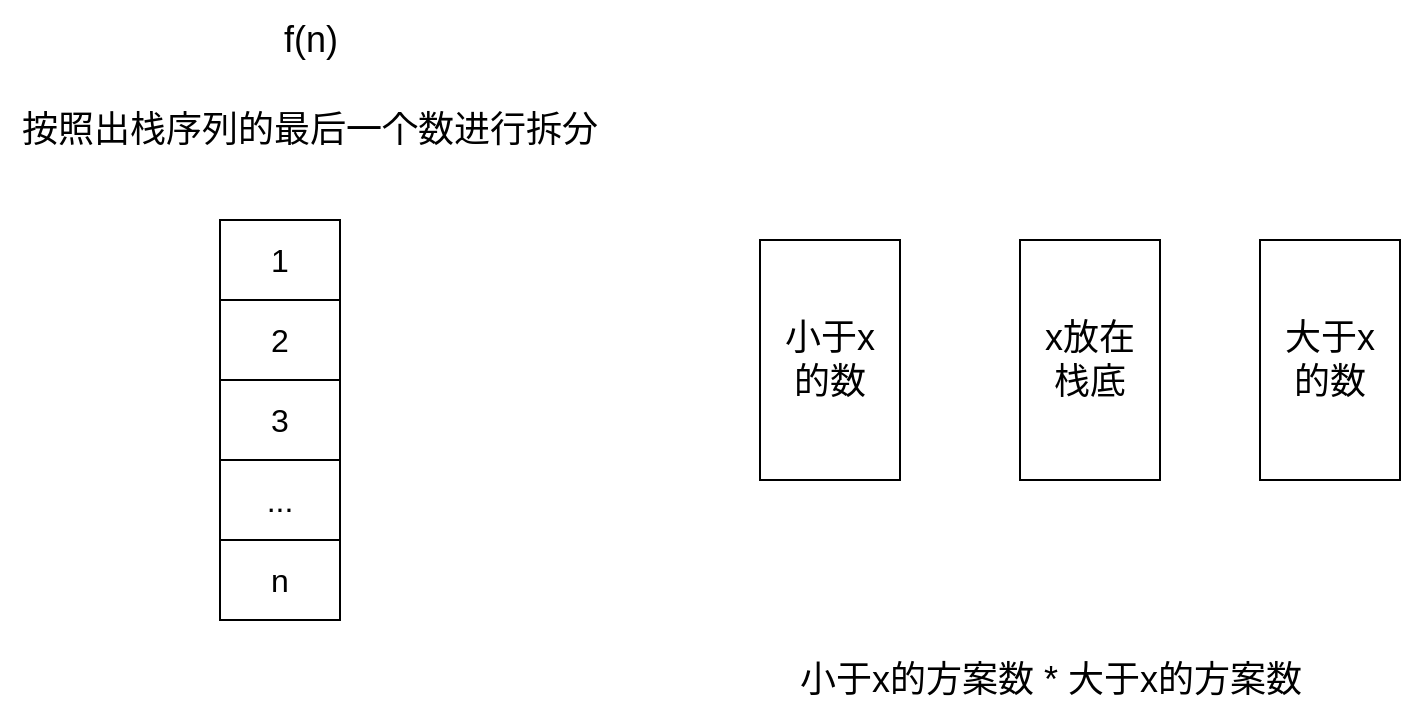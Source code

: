 <mxfile version="20.8.10" type="device" pages="4"><diagram name="第 1 页" id="khqaJ_Za9XOcJwznFlI6"><mxGraphModel dx="954" dy="619" grid="1" gridSize="10" guides="1" tooltips="1" connect="1" arrows="1" fold="1" page="1" pageScale="1" pageWidth="48000" pageHeight="36000" math="0" shadow="0"><root><mxCell id="0"/><mxCell id="1" parent="0"/><mxCell id="V5iufpAwm75o1-dColql-1" value="" style="shape=table;startSize=0;container=1;collapsible=0;childLayout=tableLayout;fontSize=16;" vertex="1" parent="1"><mxGeometry x="260" y="250" width="60" height="200" as="geometry"/></mxCell><mxCell id="V5iufpAwm75o1-dColql-16" style="shape=tableRow;horizontal=0;startSize=0;swimlaneHead=0;swimlaneBody=0;strokeColor=inherit;top=0;left=0;bottom=0;right=0;collapsible=0;dropTarget=0;fillColor=none;points=[[0,0.5],[1,0.5]];portConstraint=eastwest;fontSize=16;" vertex="1" parent="V5iufpAwm75o1-dColql-1"><mxGeometry width="60" height="40" as="geometry"/></mxCell><mxCell id="V5iufpAwm75o1-dColql-17" value="1" style="shape=partialRectangle;html=1;whiteSpace=wrap;connectable=0;strokeColor=inherit;overflow=hidden;fillColor=none;top=0;left=0;bottom=0;right=0;pointerEvents=1;fontSize=16;" vertex="1" parent="V5iufpAwm75o1-dColql-16"><mxGeometry width="60" height="40" as="geometry"><mxRectangle width="60" height="40" as="alternateBounds"/></mxGeometry></mxCell><mxCell id="V5iufpAwm75o1-dColql-14" style="shape=tableRow;horizontal=0;startSize=0;swimlaneHead=0;swimlaneBody=0;strokeColor=inherit;top=0;left=0;bottom=0;right=0;collapsible=0;dropTarget=0;fillColor=none;points=[[0,0.5],[1,0.5]];portConstraint=eastwest;fontSize=16;" vertex="1" parent="V5iufpAwm75o1-dColql-1"><mxGeometry y="40" width="60" height="40" as="geometry"/></mxCell><mxCell id="V5iufpAwm75o1-dColql-15" value="2" style="shape=partialRectangle;html=1;whiteSpace=wrap;connectable=0;strokeColor=inherit;overflow=hidden;fillColor=none;top=0;left=0;bottom=0;right=0;pointerEvents=1;fontSize=16;" vertex="1" parent="V5iufpAwm75o1-dColql-14"><mxGeometry width="60" height="40" as="geometry"><mxRectangle width="60" height="40" as="alternateBounds"/></mxGeometry></mxCell><mxCell id="V5iufpAwm75o1-dColql-2" value="" style="shape=tableRow;horizontal=0;startSize=0;swimlaneHead=0;swimlaneBody=0;strokeColor=inherit;top=0;left=0;bottom=0;right=0;collapsible=0;dropTarget=0;fillColor=none;points=[[0,0.5],[1,0.5]];portConstraint=eastwest;fontSize=16;" vertex="1" parent="V5iufpAwm75o1-dColql-1"><mxGeometry y="80" width="60" height="40" as="geometry"/></mxCell><mxCell id="V5iufpAwm75o1-dColql-3" value="3" style="shape=partialRectangle;html=1;whiteSpace=wrap;connectable=0;strokeColor=inherit;overflow=hidden;fillColor=none;top=0;left=0;bottom=0;right=0;pointerEvents=1;fontSize=16;" vertex="1" parent="V5iufpAwm75o1-dColql-2"><mxGeometry width="60" height="40" as="geometry"><mxRectangle width="60" height="40" as="alternateBounds"/></mxGeometry></mxCell><mxCell id="V5iufpAwm75o1-dColql-6" value="" style="shape=tableRow;horizontal=0;startSize=0;swimlaneHead=0;swimlaneBody=0;strokeColor=inherit;top=0;left=0;bottom=0;right=0;collapsible=0;dropTarget=0;fillColor=none;points=[[0,0.5],[1,0.5]];portConstraint=eastwest;fontSize=16;" vertex="1" parent="V5iufpAwm75o1-dColql-1"><mxGeometry y="120" width="60" height="40" as="geometry"/></mxCell><mxCell id="V5iufpAwm75o1-dColql-7" value="..." style="shape=partialRectangle;html=1;whiteSpace=wrap;connectable=0;strokeColor=inherit;overflow=hidden;fillColor=none;top=0;left=0;bottom=0;right=0;pointerEvents=1;fontSize=16;" vertex="1" parent="V5iufpAwm75o1-dColql-6"><mxGeometry width="60" height="40" as="geometry"><mxRectangle width="60" height="40" as="alternateBounds"/></mxGeometry></mxCell><mxCell id="V5iufpAwm75o1-dColql-10" value="" style="shape=tableRow;horizontal=0;startSize=0;swimlaneHead=0;swimlaneBody=0;strokeColor=inherit;top=0;left=0;bottom=0;right=0;collapsible=0;dropTarget=0;fillColor=none;points=[[0,0.5],[1,0.5]];portConstraint=eastwest;fontSize=16;" vertex="1" parent="V5iufpAwm75o1-dColql-1"><mxGeometry y="160" width="60" height="40" as="geometry"/></mxCell><mxCell id="V5iufpAwm75o1-dColql-11" value="n" style="shape=partialRectangle;html=1;whiteSpace=wrap;connectable=0;strokeColor=inherit;overflow=hidden;fillColor=none;top=0;left=0;bottom=0;right=0;pointerEvents=1;fontSize=16;" vertex="1" parent="V5iufpAwm75o1-dColql-10"><mxGeometry width="60" height="40" as="geometry"><mxRectangle width="60" height="40" as="alternateBounds"/></mxGeometry></mxCell><mxCell id="V5iufpAwm75o1-dColql-18" value="&lt;font style=&quot;font-size: 18px;&quot;&gt;按照出栈序列的最后一个数进行拆分&lt;/font&gt;" style="text;html=1;strokeColor=none;fillColor=none;align=center;verticalAlign=middle;whiteSpace=wrap;rounded=0;" vertex="1" parent="1"><mxGeometry x="150" y="190" width="310" height="30" as="geometry"/></mxCell><mxCell id="V5iufpAwm75o1-dColql-19" value="小于x&lt;br&gt;的数" style="rounded=0;whiteSpace=wrap;html=1;fontSize=18;" vertex="1" parent="1"><mxGeometry x="530" y="260" width="70" height="120" as="geometry"/></mxCell><mxCell id="V5iufpAwm75o1-dColql-20" value="x放在&lt;br&gt;栈底" style="rounded=0;whiteSpace=wrap;html=1;fontSize=18;" vertex="1" parent="1"><mxGeometry x="660" y="260" width="70" height="120" as="geometry"/></mxCell><mxCell id="V5iufpAwm75o1-dColql-21" value="大于x&lt;br&gt;的数" style="rounded=0;whiteSpace=wrap;html=1;fontSize=18;" vertex="1" parent="1"><mxGeometry x="780" y="260" width="70" height="120" as="geometry"/></mxCell><mxCell id="V5iufpAwm75o1-dColql-22" value="小于x的方案数 * 大于x的方案数" style="text;html=1;align=center;verticalAlign=middle;resizable=0;points=[];autosize=1;strokeColor=none;fillColor=none;fontSize=18;" vertex="1" parent="1"><mxGeometry x="540" y="460" width="270" height="40" as="geometry"/></mxCell><mxCell id="1J94qdXqQ0f0rsxc1JS0-1" value="f(n)" style="text;html=1;align=center;verticalAlign=middle;resizable=0;points=[];autosize=1;strokeColor=none;fillColor=none;fontSize=18;" vertex="1" parent="1"><mxGeometry x="280" y="140" width="50" height="40" as="geometry"/></mxCell></root></mxGraphModel></diagram><diagram id="qXQJjt5phNiUFyIk5MM_" name="第 2 页"><mxGraphModel dx="954" dy="619" grid="1" gridSize="10" guides="1" tooltips="1" connect="1" arrows="1" fold="1" page="1" pageScale="1" pageWidth="48000" pageHeight="36000" math="0" shadow="0"><root><mxCell id="0"/><mxCell id="1" parent="0"/><mxCell id="DJTfe2DEOBU8jnGe6hym-4" style="edgeStyle=entityRelationEdgeStyle;rounded=0;orthogonalLoop=1;jettySize=auto;html=1;exitX=1;exitY=0.5;exitDx=0;exitDy=0;entryX=0;entryY=0.5;entryDx=0;entryDy=0;fontSize=18;" edge="1" parent="1" source="DJTfe2DEOBU8jnGe6hym-1" target="DJTfe2DEOBU8jnGe6hym-2"><mxGeometry relative="1" as="geometry"/></mxCell><mxCell id="DJTfe2DEOBU8jnGe6hym-7" style="edgeStyle=orthogonalEdgeStyle;curved=1;rounded=0;orthogonalLoop=1;jettySize=auto;html=1;exitX=0.5;exitY=0;exitDx=0;exitDy=0;entryX=0.5;entryY=0;entryDx=0;entryDy=0;fontSize=18;" edge="1" parent="1" source="DJTfe2DEOBU8jnGe6hym-1" target="DJTfe2DEOBU8jnGe6hym-2"><mxGeometry relative="1" as="geometry"/></mxCell><mxCell id="DJTfe2DEOBU8jnGe6hym-9" style="edgeStyle=orthogonalEdgeStyle;curved=1;rounded=0;orthogonalLoop=1;jettySize=auto;html=1;exitX=0.5;exitY=1;exitDx=0;exitDy=0;entryX=0.5;entryY=1;entryDx=0;entryDy=0;fontSize=18;" edge="1" parent="1" source="DJTfe2DEOBU8jnGe6hym-1" target="DJTfe2DEOBU8jnGe6hym-2"><mxGeometry relative="1" as="geometry"/></mxCell><mxCell id="DJTfe2DEOBU8jnGe6hym-1" value="甲" style="ellipse;whiteSpace=wrap;html=1;aspect=fixed;fontSize=18;" vertex="1" parent="1"><mxGeometry x="130" y="220" width="80" height="80" as="geometry"/></mxCell><mxCell id="DJTfe2DEOBU8jnGe6hym-11" style="edgeStyle=orthogonalEdgeStyle;curved=1;rounded=0;orthogonalLoop=1;jettySize=auto;html=1;exitX=0.5;exitY=0;exitDx=0;exitDy=0;entryX=0.5;entryY=0;entryDx=0;entryDy=0;fontSize=18;" edge="1" parent="1" source="DJTfe2DEOBU8jnGe6hym-2" target="DJTfe2DEOBU8jnGe6hym-3"><mxGeometry relative="1" as="geometry"/></mxCell><mxCell id="DJTfe2DEOBU8jnGe6hym-12" style="edgeStyle=orthogonalEdgeStyle;curved=1;rounded=0;orthogonalLoop=1;jettySize=auto;html=1;exitX=0.5;exitY=1;exitDx=0;exitDy=0;entryX=0.5;entryY=1;entryDx=0;entryDy=0;fontSize=18;" edge="1" parent="1" source="DJTfe2DEOBU8jnGe6hym-2" target="DJTfe2DEOBU8jnGe6hym-3"><mxGeometry relative="1" as="geometry"/></mxCell><mxCell id="DJTfe2DEOBU8jnGe6hym-2" value="乙" style="ellipse;whiteSpace=wrap;html=1;aspect=fixed;fontSize=18;" vertex="1" parent="1"><mxGeometry x="330" y="220" width="80" height="80" as="geometry"/></mxCell><mxCell id="DJTfe2DEOBU8jnGe6hym-3" value="丙" style="ellipse;whiteSpace=wrap;html=1;aspect=fixed;fontSize=18;" vertex="1" parent="1"><mxGeometry x="520" y="220" width="80" height="80" as="geometry"/></mxCell></root></mxGraphModel></diagram><diagram id="W9aZb-XCzYti9ug6QZFl" name="第 3 页"><mxGraphModel dx="954" dy="619" grid="1" gridSize="10" guides="1" tooltips="1" connect="1" arrows="1" fold="1" page="1" pageScale="1" pageWidth="48000" pageHeight="36000" math="0" shadow="0"><root><mxCell id="0"/><mxCell id="1" parent="0"/><mxCell id="kLHDRTZJGuISgD40ircT-1" value="" style="shape=table;startSize=0;container=1;collapsible=0;childLayout=tableLayout;fontSize=16;" vertex="1" parent="1"><mxGeometry x="260" y="250" width="60" height="200" as="geometry"/></mxCell><mxCell id="kLHDRTZJGuISgD40ircT-2" style="shape=tableRow;horizontal=0;startSize=0;swimlaneHead=0;swimlaneBody=0;strokeColor=inherit;top=0;left=0;bottom=0;right=0;collapsible=0;dropTarget=0;fillColor=none;points=[[0,0.5],[1,0.5]];portConstraint=eastwest;fontSize=16;" vertex="1" parent="kLHDRTZJGuISgD40ircT-1"><mxGeometry width="60" height="40" as="geometry"/></mxCell><mxCell id="kLHDRTZJGuISgD40ircT-3" value="" style="shape=partialRectangle;html=1;whiteSpace=wrap;connectable=0;strokeColor=inherit;overflow=hidden;fillColor=none;top=0;left=0;bottom=0;right=0;pointerEvents=1;fontSize=16;" vertex="1" parent="kLHDRTZJGuISgD40ircT-2"><mxGeometry width="60" height="40" as="geometry"><mxRectangle width="60" height="40" as="alternateBounds"/></mxGeometry></mxCell><mxCell id="kLHDRTZJGuISgD40ircT-4" style="shape=tableRow;horizontal=0;startSize=0;swimlaneHead=0;swimlaneBody=0;strokeColor=inherit;top=0;left=0;bottom=0;right=0;collapsible=0;dropTarget=0;fillColor=none;points=[[0,0.5],[1,0.5]];portConstraint=eastwest;fontSize=16;" vertex="1" parent="kLHDRTZJGuISgD40ircT-1"><mxGeometry y="40" width="60" height="40" as="geometry"/></mxCell><mxCell id="kLHDRTZJGuISgD40ircT-5" value="" style="shape=partialRectangle;html=1;whiteSpace=wrap;connectable=0;strokeColor=inherit;overflow=hidden;fillColor=none;top=0;left=0;bottom=0;right=0;pointerEvents=1;fontSize=16;" vertex="1" parent="kLHDRTZJGuISgD40ircT-4"><mxGeometry width="60" height="40" as="geometry"><mxRectangle width="60" height="40" as="alternateBounds"/></mxGeometry></mxCell><mxCell id="kLHDRTZJGuISgD40ircT-6" value="" style="shape=tableRow;horizontal=0;startSize=0;swimlaneHead=0;swimlaneBody=0;strokeColor=inherit;top=0;left=0;bottom=0;right=0;collapsible=0;dropTarget=0;fillColor=none;points=[[0,0.5],[1,0.5]];portConstraint=eastwest;fontSize=16;" vertex="1" parent="kLHDRTZJGuISgD40ircT-1"><mxGeometry y="80" width="60" height="40" as="geometry"/></mxCell><mxCell id="kLHDRTZJGuISgD40ircT-7" value="" style="shape=partialRectangle;html=1;whiteSpace=wrap;connectable=0;strokeColor=inherit;overflow=hidden;fillColor=none;top=0;left=0;bottom=0;right=0;pointerEvents=1;fontSize=16;" vertex="1" parent="kLHDRTZJGuISgD40ircT-6"><mxGeometry width="60" height="40" as="geometry"><mxRectangle width="60" height="40" as="alternateBounds"/></mxGeometry></mxCell><mxCell id="kLHDRTZJGuISgD40ircT-8" value="" style="shape=tableRow;horizontal=0;startSize=0;swimlaneHead=0;swimlaneBody=0;strokeColor=inherit;top=0;left=0;bottom=0;right=0;collapsible=0;dropTarget=0;fillColor=none;points=[[0,0.5],[1,0.5]];portConstraint=eastwest;fontSize=16;" vertex="1" parent="kLHDRTZJGuISgD40ircT-1"><mxGeometry y="120" width="60" height="40" as="geometry"/></mxCell><mxCell id="kLHDRTZJGuISgD40ircT-9" value="" style="shape=partialRectangle;html=1;whiteSpace=wrap;connectable=0;strokeColor=inherit;overflow=hidden;fillColor=none;top=0;left=0;bottom=0;right=0;pointerEvents=1;fontSize=16;" vertex="1" parent="kLHDRTZJGuISgD40ircT-8"><mxGeometry width="60" height="40" as="geometry"><mxRectangle width="60" height="40" as="alternateBounds"/></mxGeometry></mxCell><mxCell id="kLHDRTZJGuISgD40ircT-10" value="" style="shape=tableRow;horizontal=0;startSize=0;swimlaneHead=0;swimlaneBody=0;strokeColor=inherit;top=0;left=0;bottom=0;right=0;collapsible=0;dropTarget=0;fillColor=none;points=[[0,0.5],[1,0.5]];portConstraint=eastwest;fontSize=16;" vertex="1" parent="kLHDRTZJGuISgD40ircT-1"><mxGeometry y="160" width="60" height="40" as="geometry"/></mxCell><mxCell id="kLHDRTZJGuISgD40ircT-11" value="" style="shape=partialRectangle;html=1;whiteSpace=wrap;connectable=0;strokeColor=inherit;overflow=hidden;fillColor=none;top=0;left=0;bottom=0;right=0;pointerEvents=1;fontSize=16;" vertex="1" parent="kLHDRTZJGuISgD40ircT-10"><mxGeometry width="60" height="40" as="geometry"><mxRectangle width="60" height="40" as="alternateBounds"/></mxGeometry></mxCell><mxCell id="y7Kk5kMHqGpHc5kFfta3-1" value="1" style="text;html=1;align=center;verticalAlign=middle;resizable=0;points=[];autosize=1;strokeColor=none;fillColor=none;fontSize=18;" vertex="1" parent="1"><mxGeometry x="180" y="210" width="30" height="40" as="geometry"/></mxCell><mxCell id="y7Kk5kMHqGpHc5kFfta3-2" value="2" style="text;html=1;align=center;verticalAlign=middle;resizable=0;points=[];autosize=1;strokeColor=none;fillColor=none;fontSize=18;" vertex="1" parent="1"><mxGeometry x="150" y="200" width="30" height="40" as="geometry"/></mxCell><mxCell id="y7Kk5kMHqGpHc5kFfta3-3" value="3" style="text;html=1;align=center;verticalAlign=middle;resizable=0;points=[];autosize=1;strokeColor=none;fillColor=none;fontSize=18;" vertex="1" parent="1"><mxGeometry x="210" y="210" width="30" height="40" as="geometry"/></mxCell></root></mxGraphModel></diagram><diagram id="kS9gH4sXmGQSgoLHtQgc" name="第 4 页"><mxGraphModel dx="954" dy="619" grid="1" gridSize="10" guides="1" tooltips="1" connect="1" arrows="1" fold="1" page="1" pageScale="1" pageWidth="48000" pageHeight="36000" math="0" shadow="0"><root><mxCell id="0"/><mxCell id="1" parent="0"/><mxCell id="eoQszf3PiY4OvcYk0gnJ-1" value="" style="shape=table;startSize=0;container=1;collapsible=0;childLayout=tableLayout;fontSize=16;" vertex="1" parent="1"><mxGeometry x="260" y="250" width="60" height="200" as="geometry"/></mxCell><mxCell id="eoQszf3PiY4OvcYk0gnJ-2" style="shape=tableRow;horizontal=0;startSize=0;swimlaneHead=0;swimlaneBody=0;strokeColor=inherit;top=0;left=0;bottom=0;right=0;collapsible=0;dropTarget=0;fillColor=none;points=[[0,0.5],[1,0.5]];portConstraint=eastwest;fontSize=16;" vertex="1" parent="eoQszf3PiY4OvcYk0gnJ-1"><mxGeometry width="60" height="40" as="geometry"/></mxCell><mxCell id="eoQszf3PiY4OvcYk0gnJ-3" value="" style="shape=partialRectangle;html=1;whiteSpace=wrap;connectable=0;strokeColor=inherit;overflow=hidden;fillColor=none;top=0;left=0;bottom=0;right=0;pointerEvents=1;fontSize=16;" vertex="1" parent="eoQszf3PiY4OvcYk0gnJ-2"><mxGeometry width="60" height="40" as="geometry"><mxRectangle width="60" height="40" as="alternateBounds"/></mxGeometry></mxCell><mxCell id="eoQszf3PiY4OvcYk0gnJ-4" style="shape=tableRow;horizontal=0;startSize=0;swimlaneHead=0;swimlaneBody=0;strokeColor=inherit;top=0;left=0;bottom=0;right=0;collapsible=0;dropTarget=0;fillColor=none;points=[[0,0.5],[1,0.5]];portConstraint=eastwest;fontSize=16;" vertex="1" parent="eoQszf3PiY4OvcYk0gnJ-1"><mxGeometry y="40" width="60" height="40" as="geometry"/></mxCell><mxCell id="eoQszf3PiY4OvcYk0gnJ-5" value="" style="shape=partialRectangle;html=1;whiteSpace=wrap;connectable=0;strokeColor=inherit;overflow=hidden;fillColor=none;top=0;left=0;bottom=0;right=0;pointerEvents=1;fontSize=16;" vertex="1" parent="eoQszf3PiY4OvcYk0gnJ-4"><mxGeometry width="60" height="40" as="geometry"><mxRectangle width="60" height="40" as="alternateBounds"/></mxGeometry></mxCell><mxCell id="eoQszf3PiY4OvcYk0gnJ-6" value="" style="shape=tableRow;horizontal=0;startSize=0;swimlaneHead=0;swimlaneBody=0;strokeColor=inherit;top=0;left=0;bottom=0;right=0;collapsible=0;dropTarget=0;fillColor=none;points=[[0,0.5],[1,0.5]];portConstraint=eastwest;fontSize=16;" vertex="1" parent="eoQszf3PiY4OvcYk0gnJ-1"><mxGeometry y="80" width="60" height="40" as="geometry"/></mxCell><mxCell id="eoQszf3PiY4OvcYk0gnJ-7" value="" style="shape=partialRectangle;html=1;whiteSpace=wrap;connectable=0;strokeColor=inherit;overflow=hidden;fillColor=none;top=0;left=0;bottom=0;right=0;pointerEvents=1;fontSize=16;" vertex="1" parent="eoQszf3PiY4OvcYk0gnJ-6"><mxGeometry width="60" height="40" as="geometry"><mxRectangle width="60" height="40" as="alternateBounds"/></mxGeometry></mxCell><mxCell id="eoQszf3PiY4OvcYk0gnJ-8" value="" style="shape=tableRow;horizontal=0;startSize=0;swimlaneHead=0;swimlaneBody=0;strokeColor=inherit;top=0;left=0;bottom=0;right=0;collapsible=0;dropTarget=0;fillColor=none;points=[[0,0.5],[1,0.5]];portConstraint=eastwest;fontSize=16;" vertex="1" parent="eoQszf3PiY4OvcYk0gnJ-1"><mxGeometry y="120" width="60" height="40" as="geometry"/></mxCell><mxCell id="eoQszf3PiY4OvcYk0gnJ-9" value="" style="shape=partialRectangle;html=1;whiteSpace=wrap;connectable=0;strokeColor=inherit;overflow=hidden;fillColor=none;top=0;left=0;bottom=0;right=0;pointerEvents=1;fontSize=16;" vertex="1" parent="eoQszf3PiY4OvcYk0gnJ-8"><mxGeometry width="60" height="40" as="geometry"><mxRectangle width="60" height="40" as="alternateBounds"/></mxGeometry></mxCell><mxCell id="eoQszf3PiY4OvcYk0gnJ-10" value="" style="shape=tableRow;horizontal=0;startSize=0;swimlaneHead=0;swimlaneBody=0;strokeColor=inherit;top=0;left=0;bottom=0;right=0;collapsible=0;dropTarget=0;fillColor=none;points=[[0,0.5],[1,0.5]];portConstraint=eastwest;fontSize=16;" vertex="1" parent="eoQszf3PiY4OvcYk0gnJ-1"><mxGeometry y="160" width="60" height="40" as="geometry"/></mxCell><mxCell id="eoQszf3PiY4OvcYk0gnJ-11" value="" style="shape=partialRectangle;html=1;whiteSpace=wrap;connectable=0;strokeColor=inherit;overflow=hidden;fillColor=none;top=0;left=0;bottom=0;right=0;pointerEvents=1;fontSize=16;" vertex="1" parent="eoQszf3PiY4OvcYk0gnJ-10"><mxGeometry width="60" height="40" as="geometry"><mxRectangle width="60" height="40" as="alternateBounds"/></mxGeometry></mxCell><mxCell id="eoQszf3PiY4OvcYk0gnJ-19" value="1" style="rounded=0;whiteSpace=wrap;html=1;fontSize=18;" vertex="1" parent="1"><mxGeometry x="440" y="20" width="50" height="60" as="geometry"/></mxCell><mxCell id="eoQszf3PiY4OvcYk0gnJ-20" value="2" style="rounded=0;whiteSpace=wrap;html=1;fontSize=18;" vertex="1" parent="1"><mxGeometry x="500" y="20" width="50" height="60" as="geometry"/></mxCell><mxCell id="eoQszf3PiY4OvcYk0gnJ-21" value="3" style="rounded=0;whiteSpace=wrap;html=1;fontSize=18;" vertex="1" parent="1"><mxGeometry x="570" y="10" width="50" height="60" as="geometry"/></mxCell><mxCell id="eoQszf3PiY4OvcYk0gnJ-22" value="4" style="rounded=0;whiteSpace=wrap;html=1;fontSize=18;" vertex="1" parent="1"><mxGeometry x="630" y="20" width="50" height="60" as="geometry"/></mxCell><mxCell id="eoQszf3PiY4OvcYk0gnJ-23" value="5" style="rounded=0;whiteSpace=wrap;html=1;fontSize=18;" vertex="1" parent="1"><mxGeometry x="710" y="10" width="50" height="60" as="geometry"/></mxCell></root></mxGraphModel></diagram></mxfile>